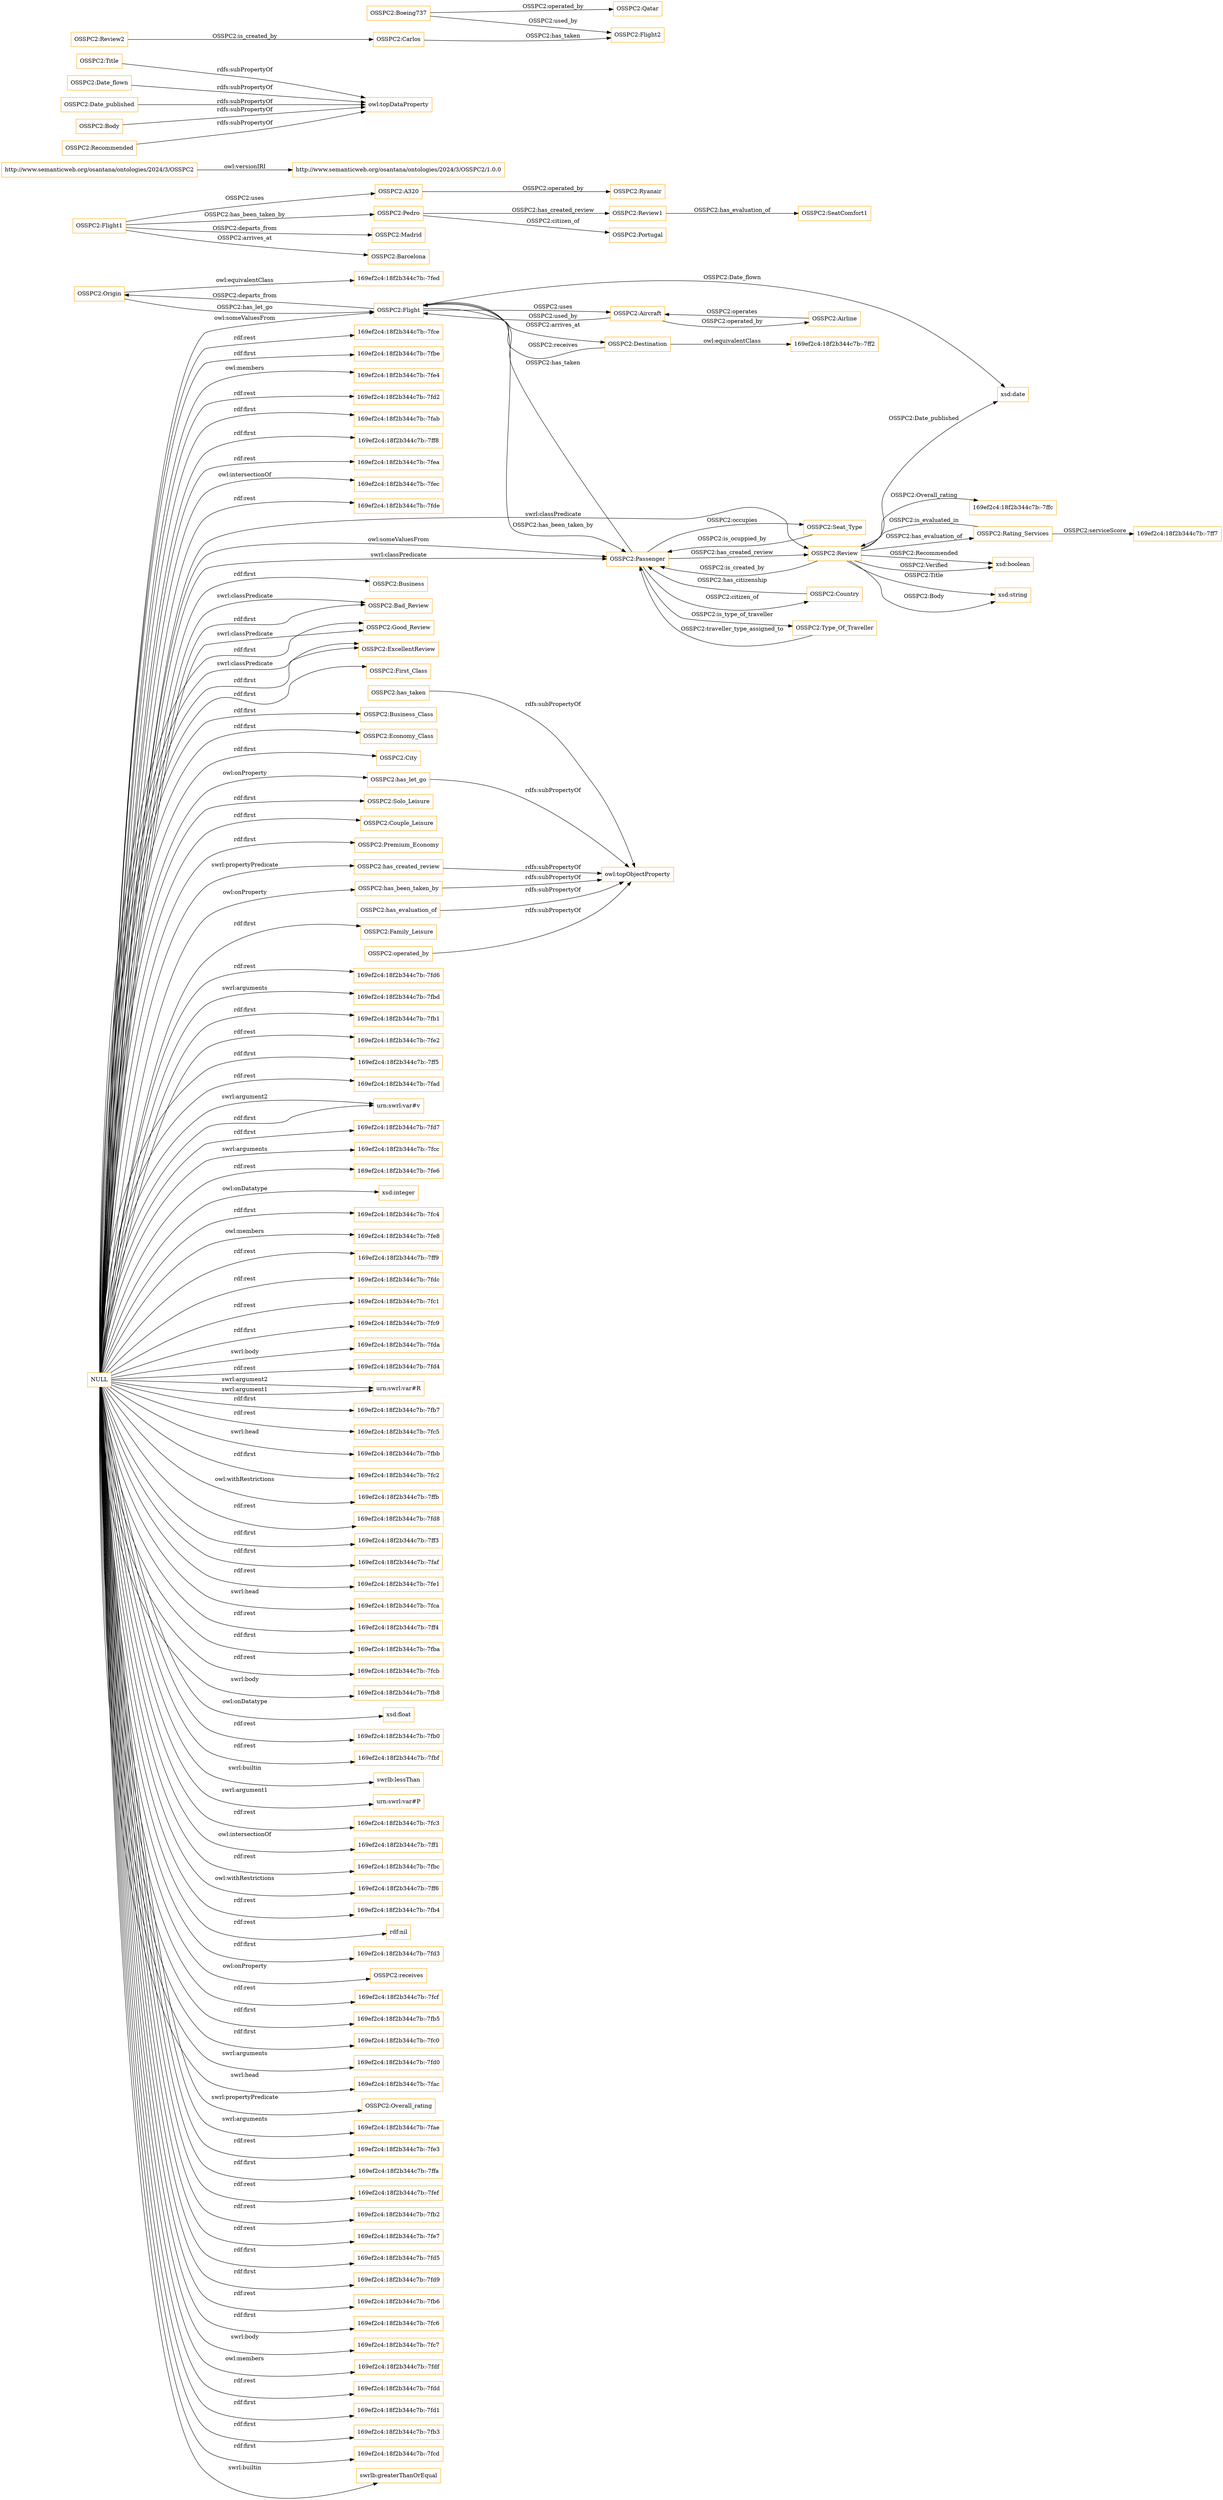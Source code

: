 digraph ar2dtool_diagram { 
rankdir=LR;
size="1501"
node [shape = rectangle, color="orange"]; "169ef2c4:18f2b344c7b:-7fed" "OSSPC2:Business" "OSSPC2:Bad_Review" "OSSPC2:Type_Of_Traveller" "OSSPC2:Airline" "OSSPC2:Good_Review" "OSSPC2:Country" "OSSPC2:Seat_Type" "OSSPC2:Origin" "OSSPC2:ExcellentReview" "OSSPC2:Flight" "169ef2c4:18f2b344c7b:-7ff2" "OSSPC2:First_Class" "OSSPC2:Rating_Services" "OSSPC2:Review" "OSSPC2:Business_Class" "OSSPC2:Economy_Class" "OSSPC2:City" "OSSPC2:Destination" "OSSPC2:Passenger" "OSSPC2:Solo_Leisure" "OSSPC2:Couple_Leisure" "OSSPC2:Premium_Economy" "OSSPC2:Family_Leisure" "OSSPC2:Aircraft" ; /*classes style*/
	"OSSPC2:Flight1" -> "OSSPC2:A320" [ label = "OSSPC2:uses" ];
	"OSSPC2:Flight1" -> "OSSPC2:Pedro" [ label = "OSSPC2:has_been_taken_by" ];
	"OSSPC2:Flight1" -> "OSSPC2:Madrid" [ label = "OSSPC2:departs_from" ];
	"OSSPC2:Flight1" -> "OSSPC2:Barcelona" [ label = "OSSPC2:arrives_at" ];
	"http://www.semanticweb.org/osantana/ontologies/2024/3/OSSPC2" -> "http://www.semanticweb.org/osantana/ontologies/2024/3/OSSPC2/1.0.0" [ label = "owl:versionIRI" ];
	"OSSPC2:Title" -> "owl:topDataProperty" [ label = "rdfs:subPropertyOf" ];
	"OSSPC2:has_been_taken_by" -> "owl:topObjectProperty" [ label = "rdfs:subPropertyOf" ];
	"OSSPC2:has_let_go" -> "owl:topObjectProperty" [ label = "rdfs:subPropertyOf" ];
	"OSSPC2:has_evaluation_of" -> "owl:topObjectProperty" [ label = "rdfs:subPropertyOf" ];
	"OSSPC2:Date_flown" -> "owl:topDataProperty" [ label = "rdfs:subPropertyOf" ];
	"OSSPC2:Carlos" -> "OSSPC2:Flight2" [ label = "OSSPC2:has_taken" ];
	"OSSPC2:Review2" -> "OSSPC2:Carlos" [ label = "OSSPC2:is_created_by" ];
	"OSSPC2:operated_by" -> "owl:topObjectProperty" [ label = "rdfs:subPropertyOf" ];
	"OSSPC2:Date_published" -> "owl:topDataProperty" [ label = "rdfs:subPropertyOf" ];
	"OSSPC2:Boeing737" -> "OSSPC2:Flight2" [ label = "OSSPC2:used_by" ];
	"OSSPC2:Boeing737" -> "OSSPC2:Qatar" [ label = "OSSPC2:operated_by" ];
	"OSSPC2:Review1" -> "OSSPC2:SeatComfort1" [ label = "OSSPC2:has_evaluation_of" ];
	"OSSPC2:Pedro" -> "OSSPC2:Review1" [ label = "OSSPC2:has_created_review" ];
	"OSSPC2:Pedro" -> "OSSPC2:Portugal" [ label = "OSSPC2:citizen_of" ];
	"NULL" -> "169ef2c4:18f2b344c7b:-7fd6" [ label = "rdf:rest" ];
	"NULL" -> "169ef2c4:18f2b344c7b:-7fbd" [ label = "swrl:arguments" ];
	"NULL" -> "169ef2c4:18f2b344c7b:-7fb1" [ label = "rdf:first" ];
	"NULL" -> "169ef2c4:18f2b344c7b:-7fe2" [ label = "rdf:rest" ];
	"NULL" -> "OSSPC2:Family_Leisure" [ label = "rdf:first" ];
	"NULL" -> "169ef2c4:18f2b344c7b:-7ff5" [ label = "rdf:first" ];
	"NULL" -> "169ef2c4:18f2b344c7b:-7fad" [ label = "rdf:rest" ];
	"NULL" -> "urn:swrl:var#v" [ label = "swrl:argument2" ];
	"NULL" -> "169ef2c4:18f2b344c7b:-7fd7" [ label = "rdf:first" ];
	"NULL" -> "169ef2c4:18f2b344c7b:-7fcc" [ label = "swrl:arguments" ];
	"NULL" -> "169ef2c4:18f2b344c7b:-7fe6" [ label = "rdf:rest" ];
	"NULL" -> "xsd:integer" [ label = "owl:onDatatype" ];
	"NULL" -> "OSSPC2:has_been_taken_by" [ label = "owl:onProperty" ];
	"NULL" -> "169ef2c4:18f2b344c7b:-7fc4" [ label = "rdf:first" ];
	"NULL" -> "169ef2c4:18f2b344c7b:-7fe8" [ label = "owl:members" ];
	"NULL" -> "169ef2c4:18f2b344c7b:-7ff9" [ label = "rdf:rest" ];
	"NULL" -> "OSSPC2:ExcellentReview" [ label = "swrl:classPredicate" ];
	"NULL" -> "169ef2c4:18f2b344c7b:-7fdc" [ label = "rdf:rest" ];
	"NULL" -> "169ef2c4:18f2b344c7b:-7fc1" [ label = "rdf:rest" ];
	"NULL" -> "OSSPC2:City" [ label = "rdf:first" ];
	"NULL" -> "OSSPC2:Bad_Review" [ label = "swrl:classPredicate" ];
	"NULL" -> "169ef2c4:18f2b344c7b:-7fc9" [ label = "rdf:first" ];
	"NULL" -> "169ef2c4:18f2b344c7b:-7fda" [ label = "swrl:body" ];
	"NULL" -> "169ef2c4:18f2b344c7b:-7fd4" [ label = "rdf:rest" ];
	"NULL" -> "OSSPC2:Review" [ label = "swrl:classPredicate" ];
	"NULL" -> "urn:swrl:var#R" [ label = "swrl:argument2" ];
	"NULL" -> "169ef2c4:18f2b344c7b:-7fb7" [ label = "rdf:first" ];
	"NULL" -> "169ef2c4:18f2b344c7b:-7fc5" [ label = "rdf:rest" ];
	"NULL" -> "169ef2c4:18f2b344c7b:-7fbb" [ label = "swrl:head" ];
	"NULL" -> "OSSPC2:Good_Review" [ label = "swrl:classPredicate" ];
	"NULL" -> "169ef2c4:18f2b344c7b:-7fc2" [ label = "rdf:first" ];
	"NULL" -> "169ef2c4:18f2b344c7b:-7ffb" [ label = "owl:withRestrictions" ];
	"NULL" -> "169ef2c4:18f2b344c7b:-7fd8" [ label = "rdf:rest" ];
	"NULL" -> "OSSPC2:has_created_review" [ label = "swrl:propertyPredicate" ];
	"NULL" -> "169ef2c4:18f2b344c7b:-7ff3" [ label = "rdf:first" ];
	"NULL" -> "OSSPC2:Business_Class" [ label = "rdf:first" ];
	"NULL" -> "urn:swrl:var#v" [ label = "rdf:first" ];
	"NULL" -> "OSSPC2:Solo_Leisure" [ label = "rdf:first" ];
	"NULL" -> "169ef2c4:18f2b344c7b:-7faf" [ label = "rdf:first" ];
	"NULL" -> "OSSPC2:Business" [ label = "rdf:first" ];
	"NULL" -> "OSSPC2:Passenger" [ label = "owl:someValuesFrom" ];
	"NULL" -> "169ef2c4:18f2b344c7b:-7fe1" [ label = "rdf:rest" ];
	"NULL" -> "OSSPC2:Flight" [ label = "owl:someValuesFrom" ];
	"NULL" -> "169ef2c4:18f2b344c7b:-7fca" [ label = "swrl:head" ];
	"NULL" -> "169ef2c4:18f2b344c7b:-7ff4" [ label = "rdf:rest" ];
	"NULL" -> "169ef2c4:18f2b344c7b:-7fba" [ label = "rdf:first" ];
	"NULL" -> "169ef2c4:18f2b344c7b:-7fcb" [ label = "rdf:rest" ];
	"NULL" -> "169ef2c4:18f2b344c7b:-7fb8" [ label = "swrl:body" ];
	"NULL" -> "xsd:float" [ label = "owl:onDatatype" ];
	"NULL" -> "169ef2c4:18f2b344c7b:-7fb0" [ label = "rdf:rest" ];
	"NULL" -> "169ef2c4:18f2b344c7b:-7fbf" [ label = "rdf:rest" ];
	"NULL" -> "OSSPC2:Economy_Class" [ label = "rdf:first" ];
	"NULL" -> "swrlb:lessThan" [ label = "swrl:builtin" ];
	"NULL" -> "urn:swrl:var#P" [ label = "swrl:argument1" ];
	"NULL" -> "169ef2c4:18f2b344c7b:-7fc3" [ label = "rdf:rest" ];
	"NULL" -> "169ef2c4:18f2b344c7b:-7ff1" [ label = "owl:intersectionOf" ];
	"NULL" -> "169ef2c4:18f2b344c7b:-7fbc" [ label = "rdf:rest" ];
	"NULL" -> "169ef2c4:18f2b344c7b:-7ff6" [ label = "owl:withRestrictions" ];
	"NULL" -> "OSSPC2:Bad_Review" [ label = "rdf:first" ];
	"NULL" -> "169ef2c4:18f2b344c7b:-7fb4" [ label = "rdf:rest" ];
	"NULL" -> "rdf:nil" [ label = "rdf:rest" ];
	"NULL" -> "169ef2c4:18f2b344c7b:-7fd3" [ label = "rdf:first" ];
	"NULL" -> "OSSPC2:receives" [ label = "owl:onProperty" ];
	"NULL" -> "169ef2c4:18f2b344c7b:-7fcf" [ label = "rdf:rest" ];
	"NULL" -> "169ef2c4:18f2b344c7b:-7fb5" [ label = "rdf:first" ];
	"NULL" -> "169ef2c4:18f2b344c7b:-7fc0" [ label = "rdf:first" ];
	"NULL" -> "OSSPC2:Premium_Economy" [ label = "rdf:first" ];
	"NULL" -> "169ef2c4:18f2b344c7b:-7fd0" [ label = "swrl:arguments" ];
	"NULL" -> "169ef2c4:18f2b344c7b:-7fac" [ label = "swrl:head" ];
	"NULL" -> "OSSPC2:Overall_rating" [ label = "swrl:propertyPredicate" ];
	"NULL" -> "169ef2c4:18f2b344c7b:-7fae" [ label = "swrl:arguments" ];
	"NULL" -> "169ef2c4:18f2b344c7b:-7fe3" [ label = "rdf:rest" ];
	"NULL" -> "OSSPC2:First_Class" [ label = "rdf:first" ];
	"NULL" -> "169ef2c4:18f2b344c7b:-7ffa" [ label = "rdf:first" ];
	"NULL" -> "169ef2c4:18f2b344c7b:-7fef" [ label = "rdf:rest" ];
	"NULL" -> "169ef2c4:18f2b344c7b:-7fb2" [ label = "rdf:rest" ];
	"NULL" -> "169ef2c4:18f2b344c7b:-7fe7" [ label = "rdf:rest" ];
	"NULL" -> "169ef2c4:18f2b344c7b:-7fd5" [ label = "rdf:first" ];
	"NULL" -> "urn:swrl:var#R" [ label = "swrl:argument1" ];
	"NULL" -> "169ef2c4:18f2b344c7b:-7fd9" [ label = "rdf:first" ];
	"NULL" -> "169ef2c4:18f2b344c7b:-7fb6" [ label = "rdf:rest" ];
	"NULL" -> "OSSPC2:has_let_go" [ label = "owl:onProperty" ];
	"NULL" -> "OSSPC2:Good_Review" [ label = "rdf:first" ];
	"NULL" -> "169ef2c4:18f2b344c7b:-7fc6" [ label = "rdf:first" ];
	"NULL" -> "169ef2c4:18f2b344c7b:-7fc7" [ label = "swrl:body" ];
	"NULL" -> "169ef2c4:18f2b344c7b:-7fdf" [ label = "owl:members" ];
	"NULL" -> "169ef2c4:18f2b344c7b:-7fdd" [ label = "rdf:rest" ];
	"NULL" -> "169ef2c4:18f2b344c7b:-7fd1" [ label = "rdf:first" ];
	"NULL" -> "169ef2c4:18f2b344c7b:-7fb3" [ label = "rdf:first" ];
	"NULL" -> "OSSPC2:ExcellentReview" [ label = "rdf:first" ];
	"NULL" -> "169ef2c4:18f2b344c7b:-7fcd" [ label = "rdf:first" ];
	"NULL" -> "swrlb:greaterThanOrEqual" [ label = "swrl:builtin" ];
	"NULL" -> "169ef2c4:18f2b344c7b:-7fce" [ label = "rdf:rest" ];
	"NULL" -> "169ef2c4:18f2b344c7b:-7fbe" [ label = "rdf:first" ];
	"NULL" -> "169ef2c4:18f2b344c7b:-7fe4" [ label = "owl:members" ];
	"NULL" -> "169ef2c4:18f2b344c7b:-7fd2" [ label = "rdf:rest" ];
	"NULL" -> "169ef2c4:18f2b344c7b:-7fab" [ label = "rdf:first" ];
	"NULL" -> "169ef2c4:18f2b344c7b:-7ff8" [ label = "rdf:first" ];
	"NULL" -> "169ef2c4:18f2b344c7b:-7fea" [ label = "rdf:rest" ];
	"NULL" -> "OSSPC2:Couple_Leisure" [ label = "rdf:first" ];
	"NULL" -> "169ef2c4:18f2b344c7b:-7fec" [ label = "owl:intersectionOf" ];
	"NULL" -> "OSSPC2:Passenger" [ label = "swrl:classPredicate" ];
	"NULL" -> "169ef2c4:18f2b344c7b:-7fde" [ label = "rdf:rest" ];
	"OSSPC2:A320" -> "OSSPC2:Ryanair" [ label = "OSSPC2:operated_by" ];
	"OSSPC2:has_created_review" -> "owl:topObjectProperty" [ label = "rdfs:subPropertyOf" ];
	"OSSPC2:Destination" -> "169ef2c4:18f2b344c7b:-7ff2" [ label = "owl:equivalentClass" ];
	"OSSPC2:Origin" -> "169ef2c4:18f2b344c7b:-7fed" [ label = "owl:equivalentClass" ];
	"OSSPC2:Body" -> "owl:topDataProperty" [ label = "rdfs:subPropertyOf" ];
	"OSSPC2:Recommended" -> "owl:topDataProperty" [ label = "rdfs:subPropertyOf" ];
	"OSSPC2:has_taken" -> "owl:topObjectProperty" [ label = "rdfs:subPropertyOf" ];
	"OSSPC2:Type_Of_Traveller" -> "OSSPC2:Passenger" [ label = "OSSPC2:traveller_type_assigned_to" ];
	"OSSPC2:Destination" -> "OSSPC2:Flight" [ label = "OSSPC2:receives" ];
	"OSSPC2:Passenger" -> "OSSPC2:Seat_Type" [ label = "OSSPC2:occupies" ];
	"OSSPC2:Review" -> "OSSPC2:Passenger" [ label = "OSSPC2:is_created_by" ];
	"OSSPC2:Passenger" -> "OSSPC2:Flight" [ label = "OSSPC2:has_taken" ];
	"OSSPC2:Flight" -> "OSSPC2:Aircraft" [ label = "OSSPC2:uses" ];
	"OSSPC2:Review" -> "xsd:boolean" [ label = "OSSPC2:Verified" ];
	"OSSPC2:Aircraft" -> "OSSPC2:Flight" [ label = "OSSPC2:used_by" ];
	"OSSPC2:Country" -> "OSSPC2:Passenger" [ label = "OSSPC2:has_citizenship" ];
	"OSSPC2:Review" -> "OSSPC2:Rating_Services" [ label = "OSSPC2:has_evaluation_of" ];
	"OSSPC2:Rating_Services" -> "169ef2c4:18f2b344c7b:-7ff7" [ label = "OSSPC2:serviceScore" ];
	"OSSPC2:Flight" -> "OSSPC2:Origin" [ label = "OSSPC2:departs_from" ];
	"OSSPC2:Review" -> "xsd:boolean" [ label = "OSSPC2:Recommended" ];
	"OSSPC2:Review" -> "xsd:string" [ label = "OSSPC2:Title" ];
	"OSSPC2:Aircraft" -> "OSSPC2:Airline" [ label = "OSSPC2:operated_by" ];
	"OSSPC2:Passenger" -> "OSSPC2:Type_Of_Traveller" [ label = "OSSPC2:is_type_of_traveller" ];
	"OSSPC2:Review" -> "xsd:date" [ label = "OSSPC2:Date_published" ];
	"OSSPC2:Passenger" -> "OSSPC2:Review" [ label = "OSSPC2:has_created_review" ];
	"OSSPC2:Rating_Services" -> "OSSPC2:Review" [ label = "OSSPC2:is_evaluated_in" ];
	"OSSPC2:Review" -> "xsd:string" [ label = "OSSPC2:Body" ];
	"OSSPC2:Flight" -> "OSSPC2:Passenger" [ label = "OSSPC2:has_been_taken_by" ];
	"OSSPC2:Review" -> "169ef2c4:18f2b344c7b:-7ffc" [ label = "OSSPC2:Overall_rating" ];
	"OSSPC2:Passenger" -> "OSSPC2:Country" [ label = "OSSPC2:citizen_of" ];
	"OSSPC2:Flight" -> "OSSPC2:Destination" [ label = "OSSPC2:arrives_at" ];
	"OSSPC2:Flight" -> "xsd:date" [ label = "OSSPC2:Date_flown" ];
	"OSSPC2:Origin" -> "OSSPC2:Flight" [ label = "OSSPC2:has_let_go" ];
	"OSSPC2:Airline" -> "OSSPC2:Aircraft" [ label = "OSSPC2:operates" ];
	"OSSPC2:Seat_Type" -> "OSSPC2:Passenger" [ label = "OSSPC2:is_ocuppied_by" ];

}

